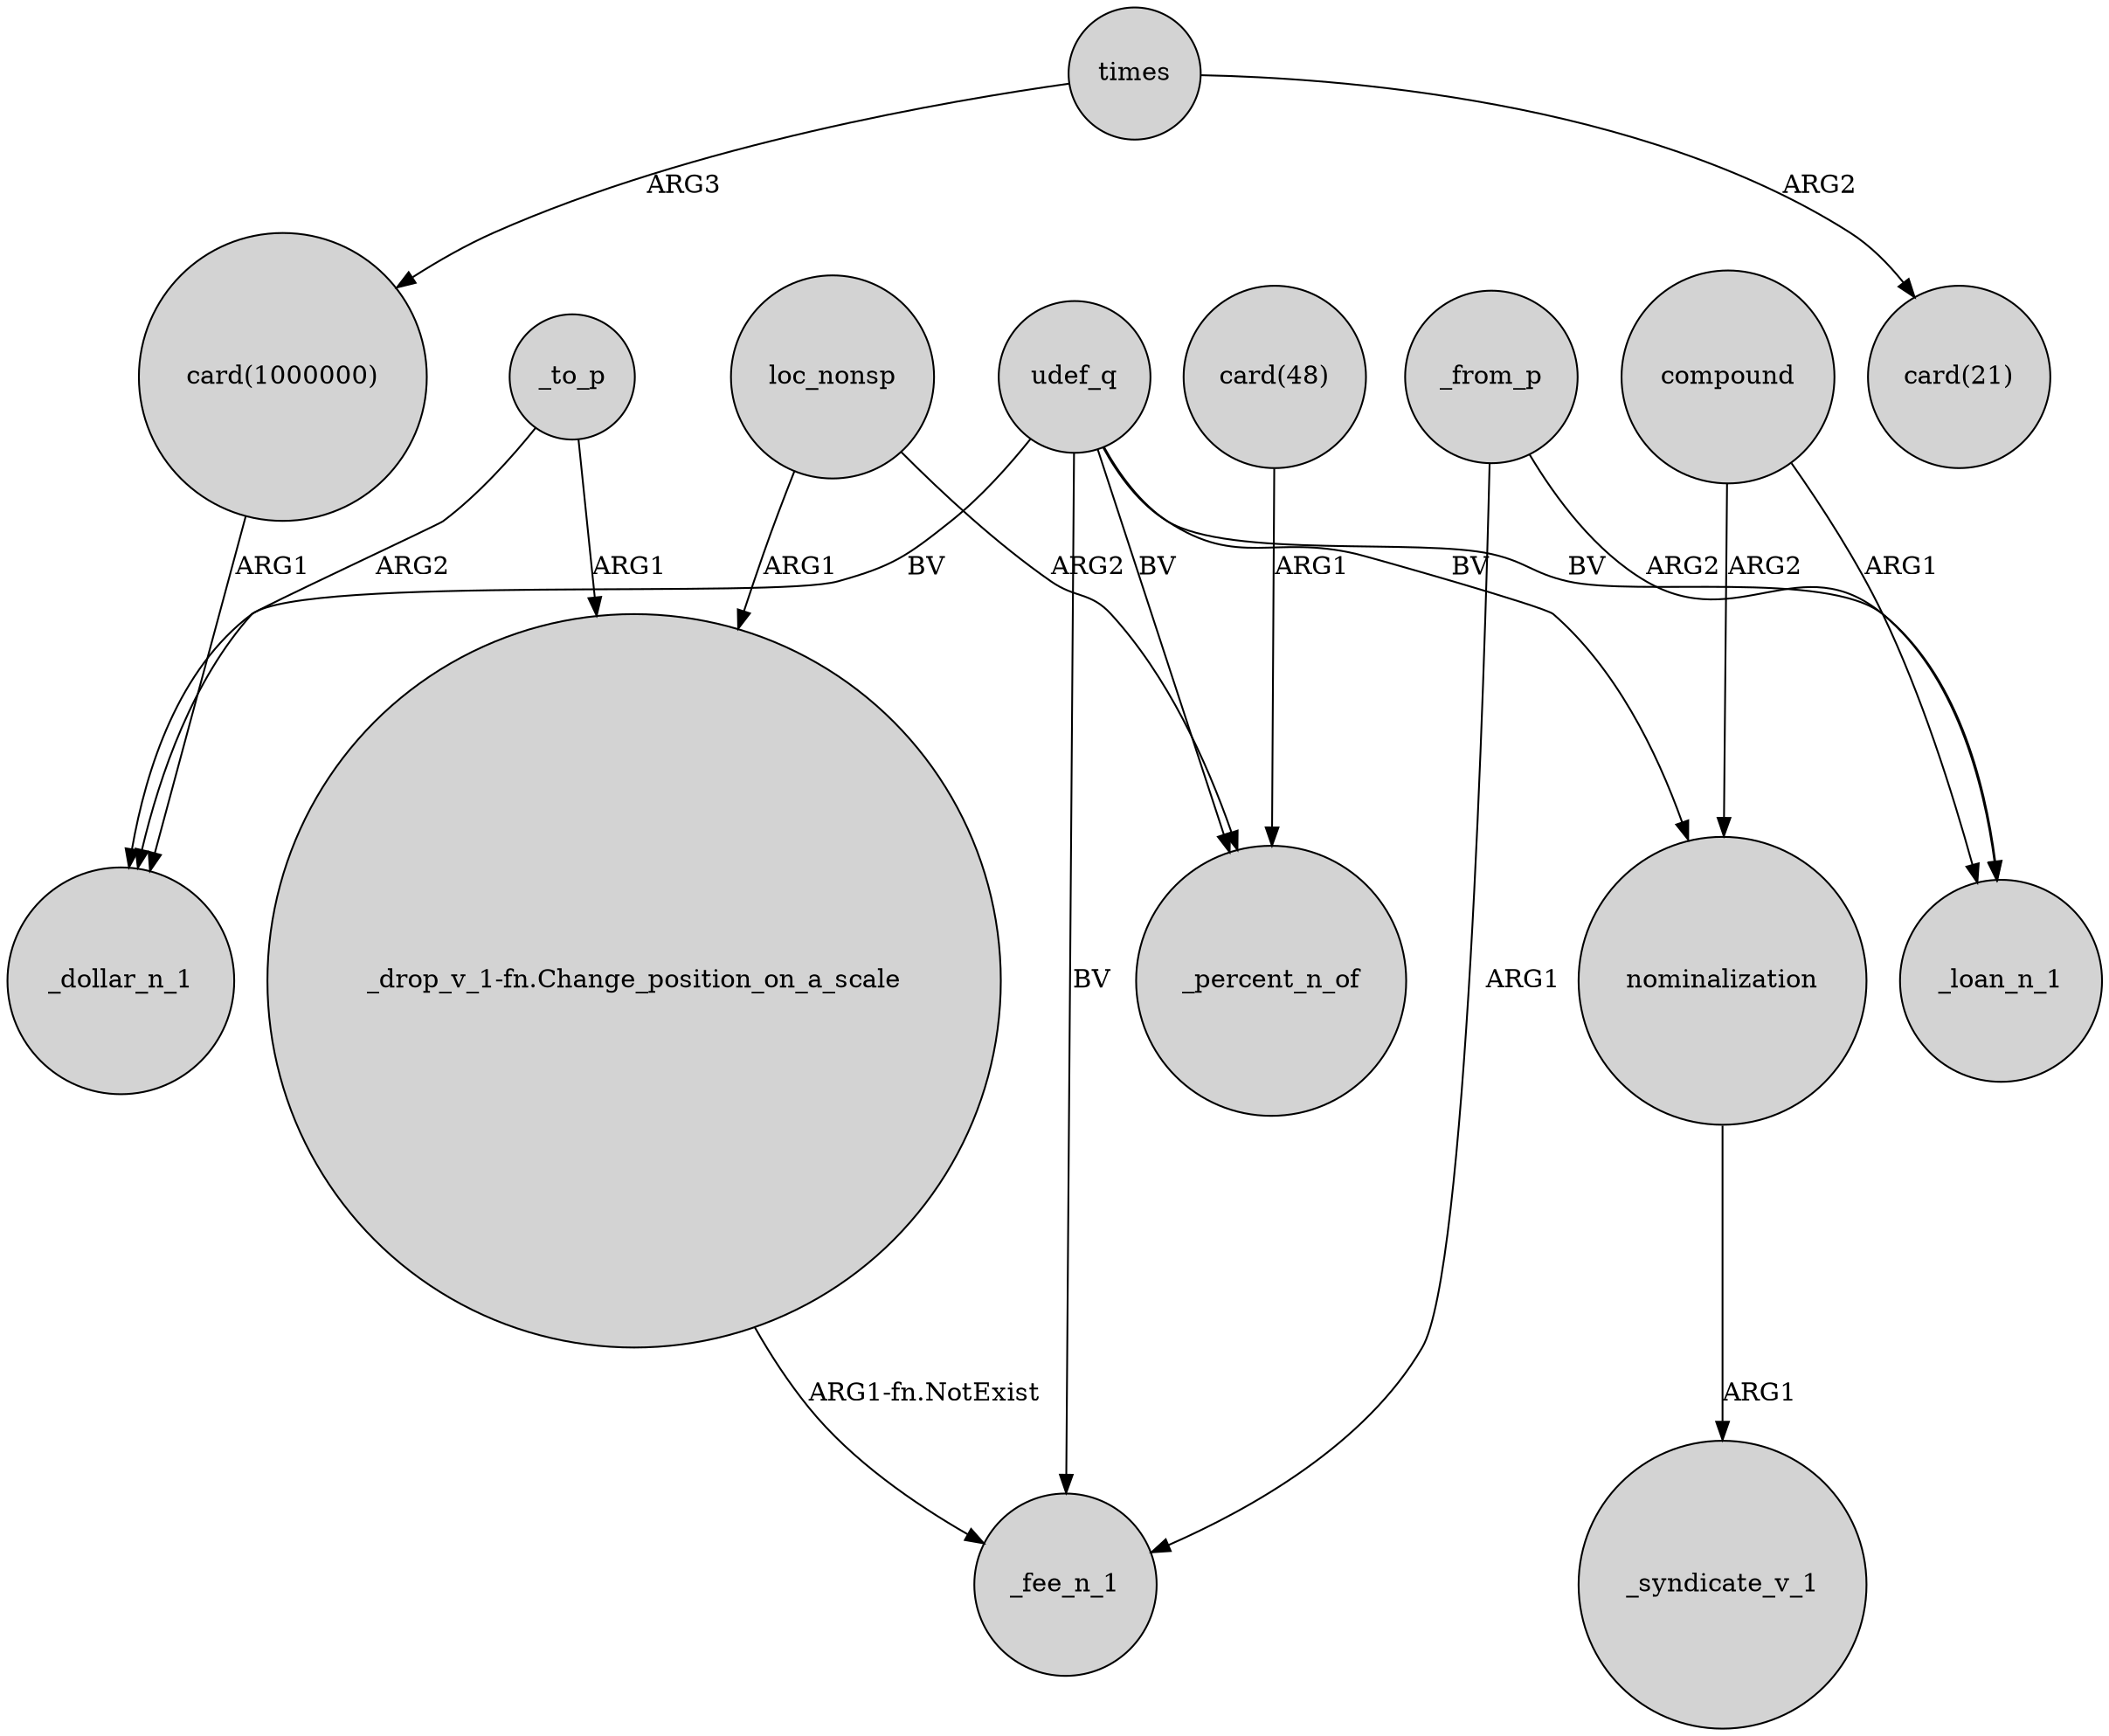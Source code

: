 digraph {
	node [shape=circle style=filled]
	"card(1000000)" -> _dollar_n_1 [label=ARG1]
	_to_p -> _dollar_n_1 [label=ARG2]
	udef_q -> _fee_n_1 [label=BV]
	udef_q -> _loan_n_1 [label=BV]
	compound -> nominalization [label=ARG2]
	nominalization -> _syndicate_v_1 [label=ARG1]
	loc_nonsp -> "_drop_v_1-fn.Change_position_on_a_scale" [label=ARG1]
	"card(48)" -> _percent_n_of [label=ARG1]
	_to_p -> "_drop_v_1-fn.Change_position_on_a_scale" [label=ARG1]
	times -> "card(1000000)" [label=ARG3]
	"_drop_v_1-fn.Change_position_on_a_scale" -> _fee_n_1 [label="ARG1-fn.NotExist"]
	loc_nonsp -> _percent_n_of [label=ARG2]
	_from_p -> _loan_n_1 [label=ARG2]
	compound -> _loan_n_1 [label=ARG1]
	udef_q -> nominalization [label=BV]
	udef_q -> _percent_n_of [label=BV]
	udef_q -> _dollar_n_1 [label=BV]
	_from_p -> _fee_n_1 [label=ARG1]
	times -> "card(21)" [label=ARG2]
}
